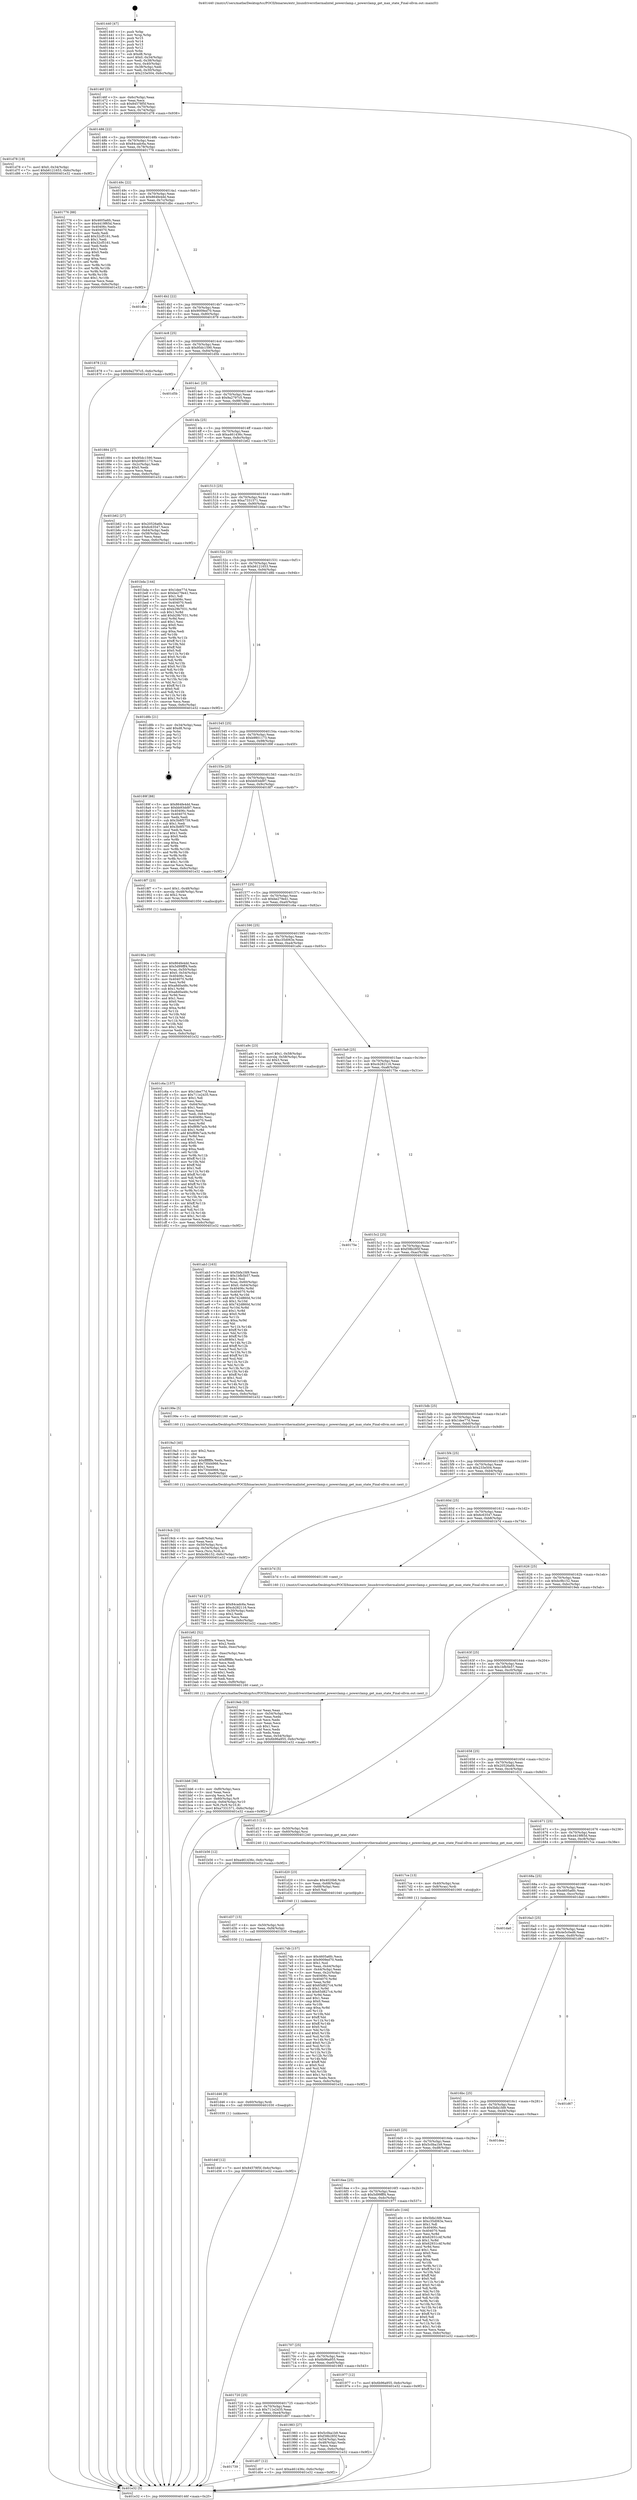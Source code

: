 digraph "0x401440" {
  label = "0x401440 (/mnt/c/Users/mathe/Desktop/tcc/POCII/binaries/extr_linuxdriversthermalintel_powerclamp.c_powerclamp_get_max_state_Final-ollvm.out::main(0))"
  labelloc = "t"
  node[shape=record]

  Entry [label="",width=0.3,height=0.3,shape=circle,fillcolor=black,style=filled]
  "0x40146f" [label="{
     0x40146f [23]\l
     | [instrs]\l
     &nbsp;&nbsp;0x40146f \<+3\>: mov -0x6c(%rbp),%eax\l
     &nbsp;&nbsp;0x401472 \<+2\>: mov %eax,%ecx\l
     &nbsp;&nbsp;0x401474 \<+6\>: sub $0x84578f5f,%ecx\l
     &nbsp;&nbsp;0x40147a \<+3\>: mov %eax,-0x70(%rbp)\l
     &nbsp;&nbsp;0x40147d \<+3\>: mov %ecx,-0x74(%rbp)\l
     &nbsp;&nbsp;0x401480 \<+6\>: je 0000000000401d78 \<main+0x938\>\l
  }"]
  "0x401d78" [label="{
     0x401d78 [19]\l
     | [instrs]\l
     &nbsp;&nbsp;0x401d78 \<+7\>: movl $0x0,-0x34(%rbp)\l
     &nbsp;&nbsp;0x401d7f \<+7\>: movl $0xb6121653,-0x6c(%rbp)\l
     &nbsp;&nbsp;0x401d86 \<+5\>: jmp 0000000000401e32 \<main+0x9f2\>\l
  }"]
  "0x401486" [label="{
     0x401486 [22]\l
     | [instrs]\l
     &nbsp;&nbsp;0x401486 \<+5\>: jmp 000000000040148b \<main+0x4b\>\l
     &nbsp;&nbsp;0x40148b \<+3\>: mov -0x70(%rbp),%eax\l
     &nbsp;&nbsp;0x40148e \<+5\>: sub $0x84cadc6a,%eax\l
     &nbsp;&nbsp;0x401493 \<+3\>: mov %eax,-0x78(%rbp)\l
     &nbsp;&nbsp;0x401496 \<+6\>: je 0000000000401776 \<main+0x336\>\l
  }"]
  Exit [label="",width=0.3,height=0.3,shape=circle,fillcolor=black,style=filled,peripheries=2]
  "0x401776" [label="{
     0x401776 [88]\l
     | [instrs]\l
     &nbsp;&nbsp;0x401776 \<+5\>: mov $0x4605a6fc,%eax\l
     &nbsp;&nbsp;0x40177b \<+5\>: mov $0x4419f65d,%ecx\l
     &nbsp;&nbsp;0x401780 \<+7\>: mov 0x40406c,%edx\l
     &nbsp;&nbsp;0x401787 \<+7\>: mov 0x404070,%esi\l
     &nbsp;&nbsp;0x40178e \<+2\>: mov %edx,%edi\l
     &nbsp;&nbsp;0x401790 \<+6\>: add $0x32cf5161,%edi\l
     &nbsp;&nbsp;0x401796 \<+3\>: sub $0x1,%edi\l
     &nbsp;&nbsp;0x401799 \<+6\>: sub $0x32cf5161,%edi\l
     &nbsp;&nbsp;0x40179f \<+3\>: imul %edi,%edx\l
     &nbsp;&nbsp;0x4017a2 \<+3\>: and $0x1,%edx\l
     &nbsp;&nbsp;0x4017a5 \<+3\>: cmp $0x0,%edx\l
     &nbsp;&nbsp;0x4017a8 \<+4\>: sete %r8b\l
     &nbsp;&nbsp;0x4017ac \<+3\>: cmp $0xa,%esi\l
     &nbsp;&nbsp;0x4017af \<+4\>: setl %r9b\l
     &nbsp;&nbsp;0x4017b3 \<+3\>: mov %r8b,%r10b\l
     &nbsp;&nbsp;0x4017b6 \<+3\>: and %r9b,%r10b\l
     &nbsp;&nbsp;0x4017b9 \<+3\>: xor %r9b,%r8b\l
     &nbsp;&nbsp;0x4017bc \<+3\>: or %r8b,%r10b\l
     &nbsp;&nbsp;0x4017bf \<+4\>: test $0x1,%r10b\l
     &nbsp;&nbsp;0x4017c3 \<+3\>: cmovne %ecx,%eax\l
     &nbsp;&nbsp;0x4017c6 \<+3\>: mov %eax,-0x6c(%rbp)\l
     &nbsp;&nbsp;0x4017c9 \<+5\>: jmp 0000000000401e32 \<main+0x9f2\>\l
  }"]
  "0x40149c" [label="{
     0x40149c [22]\l
     | [instrs]\l
     &nbsp;&nbsp;0x40149c \<+5\>: jmp 00000000004014a1 \<main+0x61\>\l
     &nbsp;&nbsp;0x4014a1 \<+3\>: mov -0x70(%rbp),%eax\l
     &nbsp;&nbsp;0x4014a4 \<+5\>: sub $0x864fe4dd,%eax\l
     &nbsp;&nbsp;0x4014a9 \<+3\>: mov %eax,-0x7c(%rbp)\l
     &nbsp;&nbsp;0x4014ac \<+6\>: je 0000000000401dbc \<main+0x97c\>\l
  }"]
  "0x401d4f" [label="{
     0x401d4f [12]\l
     | [instrs]\l
     &nbsp;&nbsp;0x401d4f \<+7\>: movl $0x84578f5f,-0x6c(%rbp)\l
     &nbsp;&nbsp;0x401d56 \<+5\>: jmp 0000000000401e32 \<main+0x9f2\>\l
  }"]
  "0x401dbc" [label="{
     0x401dbc\l
  }", style=dashed]
  "0x4014b2" [label="{
     0x4014b2 [22]\l
     | [instrs]\l
     &nbsp;&nbsp;0x4014b2 \<+5\>: jmp 00000000004014b7 \<main+0x77\>\l
     &nbsp;&nbsp;0x4014b7 \<+3\>: mov -0x70(%rbp),%eax\l
     &nbsp;&nbsp;0x4014ba \<+5\>: sub $0x9009ed70,%eax\l
     &nbsp;&nbsp;0x4014bf \<+3\>: mov %eax,-0x80(%rbp)\l
     &nbsp;&nbsp;0x4014c2 \<+6\>: je 0000000000401878 \<main+0x438\>\l
  }"]
  "0x401d46" [label="{
     0x401d46 [9]\l
     | [instrs]\l
     &nbsp;&nbsp;0x401d46 \<+4\>: mov -0x60(%rbp),%rdi\l
     &nbsp;&nbsp;0x401d4a \<+5\>: call 0000000000401030 \<free@plt\>\l
     | [calls]\l
     &nbsp;&nbsp;0x401030 \{1\} (unknown)\l
  }"]
  "0x401878" [label="{
     0x401878 [12]\l
     | [instrs]\l
     &nbsp;&nbsp;0x401878 \<+7\>: movl $0x9a2797c5,-0x6c(%rbp)\l
     &nbsp;&nbsp;0x40187f \<+5\>: jmp 0000000000401e32 \<main+0x9f2\>\l
  }"]
  "0x4014c8" [label="{
     0x4014c8 [25]\l
     | [instrs]\l
     &nbsp;&nbsp;0x4014c8 \<+5\>: jmp 00000000004014cd \<main+0x8d\>\l
     &nbsp;&nbsp;0x4014cd \<+3\>: mov -0x70(%rbp),%eax\l
     &nbsp;&nbsp;0x4014d0 \<+5\>: sub $0x95dc1590,%eax\l
     &nbsp;&nbsp;0x4014d5 \<+6\>: mov %eax,-0x84(%rbp)\l
     &nbsp;&nbsp;0x4014db \<+6\>: je 0000000000401d5b \<main+0x91b\>\l
  }"]
  "0x401d37" [label="{
     0x401d37 [15]\l
     | [instrs]\l
     &nbsp;&nbsp;0x401d37 \<+4\>: mov -0x50(%rbp),%rdi\l
     &nbsp;&nbsp;0x401d3b \<+6\>: mov %eax,-0xf4(%rbp)\l
     &nbsp;&nbsp;0x401d41 \<+5\>: call 0000000000401030 \<free@plt\>\l
     | [calls]\l
     &nbsp;&nbsp;0x401030 \{1\} (unknown)\l
  }"]
  "0x401d5b" [label="{
     0x401d5b\l
  }", style=dashed]
  "0x4014e1" [label="{
     0x4014e1 [25]\l
     | [instrs]\l
     &nbsp;&nbsp;0x4014e1 \<+5\>: jmp 00000000004014e6 \<main+0xa6\>\l
     &nbsp;&nbsp;0x4014e6 \<+3\>: mov -0x70(%rbp),%eax\l
     &nbsp;&nbsp;0x4014e9 \<+5\>: sub $0x9a2797c5,%eax\l
     &nbsp;&nbsp;0x4014ee \<+6\>: mov %eax,-0x88(%rbp)\l
     &nbsp;&nbsp;0x4014f4 \<+6\>: je 0000000000401884 \<main+0x444\>\l
  }"]
  "0x401d20" [label="{
     0x401d20 [23]\l
     | [instrs]\l
     &nbsp;&nbsp;0x401d20 \<+10\>: movabs $0x4020b6,%rdi\l
     &nbsp;&nbsp;0x401d2a \<+3\>: mov %eax,-0x68(%rbp)\l
     &nbsp;&nbsp;0x401d2d \<+3\>: mov -0x68(%rbp),%esi\l
     &nbsp;&nbsp;0x401d30 \<+2\>: mov $0x0,%al\l
     &nbsp;&nbsp;0x401d32 \<+5\>: call 0000000000401040 \<printf@plt\>\l
     | [calls]\l
     &nbsp;&nbsp;0x401040 \{1\} (unknown)\l
  }"]
  "0x401884" [label="{
     0x401884 [27]\l
     | [instrs]\l
     &nbsp;&nbsp;0x401884 \<+5\>: mov $0x95dc1590,%eax\l
     &nbsp;&nbsp;0x401889 \<+5\>: mov $0xb9801173,%ecx\l
     &nbsp;&nbsp;0x40188e \<+3\>: mov -0x2c(%rbp),%edx\l
     &nbsp;&nbsp;0x401891 \<+3\>: cmp $0x0,%edx\l
     &nbsp;&nbsp;0x401894 \<+3\>: cmove %ecx,%eax\l
     &nbsp;&nbsp;0x401897 \<+3\>: mov %eax,-0x6c(%rbp)\l
     &nbsp;&nbsp;0x40189a \<+5\>: jmp 0000000000401e32 \<main+0x9f2\>\l
  }"]
  "0x4014fa" [label="{
     0x4014fa [25]\l
     | [instrs]\l
     &nbsp;&nbsp;0x4014fa \<+5\>: jmp 00000000004014ff \<main+0xbf\>\l
     &nbsp;&nbsp;0x4014ff \<+3\>: mov -0x70(%rbp),%eax\l
     &nbsp;&nbsp;0x401502 \<+5\>: sub $0xa461436c,%eax\l
     &nbsp;&nbsp;0x401507 \<+6\>: mov %eax,-0x8c(%rbp)\l
     &nbsp;&nbsp;0x40150d \<+6\>: je 0000000000401b62 \<main+0x722\>\l
  }"]
  "0x401739" [label="{
     0x401739\l
  }", style=dashed]
  "0x401b62" [label="{
     0x401b62 [27]\l
     | [instrs]\l
     &nbsp;&nbsp;0x401b62 \<+5\>: mov $0x20526a6b,%eax\l
     &nbsp;&nbsp;0x401b67 \<+5\>: mov $0x6c63547,%ecx\l
     &nbsp;&nbsp;0x401b6c \<+3\>: mov -0x64(%rbp),%edx\l
     &nbsp;&nbsp;0x401b6f \<+3\>: cmp -0x58(%rbp),%edx\l
     &nbsp;&nbsp;0x401b72 \<+3\>: cmovl %ecx,%eax\l
     &nbsp;&nbsp;0x401b75 \<+3\>: mov %eax,-0x6c(%rbp)\l
     &nbsp;&nbsp;0x401b78 \<+5\>: jmp 0000000000401e32 \<main+0x9f2\>\l
  }"]
  "0x401513" [label="{
     0x401513 [25]\l
     | [instrs]\l
     &nbsp;&nbsp;0x401513 \<+5\>: jmp 0000000000401518 \<main+0xd8\>\l
     &nbsp;&nbsp;0x401518 \<+3\>: mov -0x70(%rbp),%eax\l
     &nbsp;&nbsp;0x40151b \<+5\>: sub $0xa7331571,%eax\l
     &nbsp;&nbsp;0x401520 \<+6\>: mov %eax,-0x90(%rbp)\l
     &nbsp;&nbsp;0x401526 \<+6\>: je 0000000000401bda \<main+0x79a\>\l
  }"]
  "0x401d07" [label="{
     0x401d07 [12]\l
     | [instrs]\l
     &nbsp;&nbsp;0x401d07 \<+7\>: movl $0xa461436c,-0x6c(%rbp)\l
     &nbsp;&nbsp;0x401d0e \<+5\>: jmp 0000000000401e32 \<main+0x9f2\>\l
  }"]
  "0x401bda" [label="{
     0x401bda [144]\l
     | [instrs]\l
     &nbsp;&nbsp;0x401bda \<+5\>: mov $0x1dee77d,%eax\l
     &nbsp;&nbsp;0x401bdf \<+5\>: mov $0xbe279e41,%ecx\l
     &nbsp;&nbsp;0x401be4 \<+2\>: mov $0x1,%dl\l
     &nbsp;&nbsp;0x401be6 \<+7\>: mov 0x40406c,%esi\l
     &nbsp;&nbsp;0x401bed \<+7\>: mov 0x404070,%edi\l
     &nbsp;&nbsp;0x401bf4 \<+3\>: mov %esi,%r8d\l
     &nbsp;&nbsp;0x401bf7 \<+7\>: sub $0xb29b7031,%r8d\l
     &nbsp;&nbsp;0x401bfe \<+4\>: sub $0x1,%r8d\l
     &nbsp;&nbsp;0x401c02 \<+7\>: add $0xb29b7031,%r8d\l
     &nbsp;&nbsp;0x401c09 \<+4\>: imul %r8d,%esi\l
     &nbsp;&nbsp;0x401c0d \<+3\>: and $0x1,%esi\l
     &nbsp;&nbsp;0x401c10 \<+3\>: cmp $0x0,%esi\l
     &nbsp;&nbsp;0x401c13 \<+4\>: sete %r9b\l
     &nbsp;&nbsp;0x401c17 \<+3\>: cmp $0xa,%edi\l
     &nbsp;&nbsp;0x401c1a \<+4\>: setl %r10b\l
     &nbsp;&nbsp;0x401c1e \<+3\>: mov %r9b,%r11b\l
     &nbsp;&nbsp;0x401c21 \<+4\>: xor $0xff,%r11b\l
     &nbsp;&nbsp;0x401c25 \<+3\>: mov %r10b,%bl\l
     &nbsp;&nbsp;0x401c28 \<+3\>: xor $0xff,%bl\l
     &nbsp;&nbsp;0x401c2b \<+3\>: xor $0x0,%dl\l
     &nbsp;&nbsp;0x401c2e \<+3\>: mov %r11b,%r14b\l
     &nbsp;&nbsp;0x401c31 \<+4\>: and $0x0,%r14b\l
     &nbsp;&nbsp;0x401c35 \<+3\>: and %dl,%r9b\l
     &nbsp;&nbsp;0x401c38 \<+3\>: mov %bl,%r15b\l
     &nbsp;&nbsp;0x401c3b \<+4\>: and $0x0,%r15b\l
     &nbsp;&nbsp;0x401c3f \<+3\>: and %dl,%r10b\l
     &nbsp;&nbsp;0x401c42 \<+3\>: or %r9b,%r14b\l
     &nbsp;&nbsp;0x401c45 \<+3\>: or %r10b,%r15b\l
     &nbsp;&nbsp;0x401c48 \<+3\>: xor %r15b,%r14b\l
     &nbsp;&nbsp;0x401c4b \<+3\>: or %bl,%r11b\l
     &nbsp;&nbsp;0x401c4e \<+4\>: xor $0xff,%r11b\l
     &nbsp;&nbsp;0x401c52 \<+3\>: or $0x0,%dl\l
     &nbsp;&nbsp;0x401c55 \<+3\>: and %dl,%r11b\l
     &nbsp;&nbsp;0x401c58 \<+3\>: or %r11b,%r14b\l
     &nbsp;&nbsp;0x401c5b \<+4\>: test $0x1,%r14b\l
     &nbsp;&nbsp;0x401c5f \<+3\>: cmovne %ecx,%eax\l
     &nbsp;&nbsp;0x401c62 \<+3\>: mov %eax,-0x6c(%rbp)\l
     &nbsp;&nbsp;0x401c65 \<+5\>: jmp 0000000000401e32 \<main+0x9f2\>\l
  }"]
  "0x40152c" [label="{
     0x40152c [25]\l
     | [instrs]\l
     &nbsp;&nbsp;0x40152c \<+5\>: jmp 0000000000401531 \<main+0xf1\>\l
     &nbsp;&nbsp;0x401531 \<+3\>: mov -0x70(%rbp),%eax\l
     &nbsp;&nbsp;0x401534 \<+5\>: sub $0xb6121653,%eax\l
     &nbsp;&nbsp;0x401539 \<+6\>: mov %eax,-0x94(%rbp)\l
     &nbsp;&nbsp;0x40153f \<+6\>: je 0000000000401d8b \<main+0x94b\>\l
  }"]
  "0x401bb6" [label="{
     0x401bb6 [36]\l
     | [instrs]\l
     &nbsp;&nbsp;0x401bb6 \<+6\>: mov -0xf0(%rbp),%ecx\l
     &nbsp;&nbsp;0x401bbc \<+3\>: imul %eax,%ecx\l
     &nbsp;&nbsp;0x401bbf \<+3\>: movslq %ecx,%r8\l
     &nbsp;&nbsp;0x401bc2 \<+4\>: mov -0x60(%rbp),%r9\l
     &nbsp;&nbsp;0x401bc6 \<+4\>: movslq -0x64(%rbp),%r10\l
     &nbsp;&nbsp;0x401bca \<+4\>: mov %r8,(%r9,%r10,8)\l
     &nbsp;&nbsp;0x401bce \<+7\>: movl $0xa7331571,-0x6c(%rbp)\l
     &nbsp;&nbsp;0x401bd5 \<+5\>: jmp 0000000000401e32 \<main+0x9f2\>\l
  }"]
  "0x401d8b" [label="{
     0x401d8b [21]\l
     | [instrs]\l
     &nbsp;&nbsp;0x401d8b \<+3\>: mov -0x34(%rbp),%eax\l
     &nbsp;&nbsp;0x401d8e \<+7\>: add $0xd8,%rsp\l
     &nbsp;&nbsp;0x401d95 \<+1\>: pop %rbx\l
     &nbsp;&nbsp;0x401d96 \<+2\>: pop %r12\l
     &nbsp;&nbsp;0x401d98 \<+2\>: pop %r13\l
     &nbsp;&nbsp;0x401d9a \<+2\>: pop %r14\l
     &nbsp;&nbsp;0x401d9c \<+2\>: pop %r15\l
     &nbsp;&nbsp;0x401d9e \<+1\>: pop %rbp\l
     &nbsp;&nbsp;0x401d9f \<+1\>: ret\l
  }"]
  "0x401545" [label="{
     0x401545 [25]\l
     | [instrs]\l
     &nbsp;&nbsp;0x401545 \<+5\>: jmp 000000000040154a \<main+0x10a\>\l
     &nbsp;&nbsp;0x40154a \<+3\>: mov -0x70(%rbp),%eax\l
     &nbsp;&nbsp;0x40154d \<+5\>: sub $0xb9801173,%eax\l
     &nbsp;&nbsp;0x401552 \<+6\>: mov %eax,-0x98(%rbp)\l
     &nbsp;&nbsp;0x401558 \<+6\>: je 000000000040189f \<main+0x45f\>\l
  }"]
  "0x401b82" [label="{
     0x401b82 [52]\l
     | [instrs]\l
     &nbsp;&nbsp;0x401b82 \<+2\>: xor %ecx,%ecx\l
     &nbsp;&nbsp;0x401b84 \<+5\>: mov $0x2,%edx\l
     &nbsp;&nbsp;0x401b89 \<+6\>: mov %edx,-0xec(%rbp)\l
     &nbsp;&nbsp;0x401b8f \<+1\>: cltd\l
     &nbsp;&nbsp;0x401b90 \<+6\>: mov -0xec(%rbp),%esi\l
     &nbsp;&nbsp;0x401b96 \<+2\>: idiv %esi\l
     &nbsp;&nbsp;0x401b98 \<+6\>: imul $0xfffffffe,%edx,%edx\l
     &nbsp;&nbsp;0x401b9e \<+2\>: mov %ecx,%edi\l
     &nbsp;&nbsp;0x401ba0 \<+2\>: sub %edx,%edi\l
     &nbsp;&nbsp;0x401ba2 \<+2\>: mov %ecx,%edx\l
     &nbsp;&nbsp;0x401ba4 \<+3\>: sub $0x1,%edx\l
     &nbsp;&nbsp;0x401ba7 \<+2\>: add %edx,%edi\l
     &nbsp;&nbsp;0x401ba9 \<+2\>: sub %edi,%ecx\l
     &nbsp;&nbsp;0x401bab \<+6\>: mov %ecx,-0xf0(%rbp)\l
     &nbsp;&nbsp;0x401bb1 \<+5\>: call 0000000000401160 \<next_i\>\l
     | [calls]\l
     &nbsp;&nbsp;0x401160 \{1\} (/mnt/c/Users/mathe/Desktop/tcc/POCII/binaries/extr_linuxdriversthermalintel_powerclamp.c_powerclamp_get_max_state_Final-ollvm.out::next_i)\l
  }"]
  "0x40189f" [label="{
     0x40189f [88]\l
     | [instrs]\l
     &nbsp;&nbsp;0x40189f \<+5\>: mov $0x864fe4dd,%eax\l
     &nbsp;&nbsp;0x4018a4 \<+5\>: mov $0xbb93dd97,%ecx\l
     &nbsp;&nbsp;0x4018a9 \<+7\>: mov 0x40406c,%edx\l
     &nbsp;&nbsp;0x4018b0 \<+7\>: mov 0x404070,%esi\l
     &nbsp;&nbsp;0x4018b7 \<+2\>: mov %edx,%edi\l
     &nbsp;&nbsp;0x4018b9 \<+6\>: sub $0x3b8f5759,%edi\l
     &nbsp;&nbsp;0x4018bf \<+3\>: sub $0x1,%edi\l
     &nbsp;&nbsp;0x4018c2 \<+6\>: add $0x3b8f5759,%edi\l
     &nbsp;&nbsp;0x4018c8 \<+3\>: imul %edi,%edx\l
     &nbsp;&nbsp;0x4018cb \<+3\>: and $0x1,%edx\l
     &nbsp;&nbsp;0x4018ce \<+3\>: cmp $0x0,%edx\l
     &nbsp;&nbsp;0x4018d1 \<+4\>: sete %r8b\l
     &nbsp;&nbsp;0x4018d5 \<+3\>: cmp $0xa,%esi\l
     &nbsp;&nbsp;0x4018d8 \<+4\>: setl %r9b\l
     &nbsp;&nbsp;0x4018dc \<+3\>: mov %r8b,%r10b\l
     &nbsp;&nbsp;0x4018df \<+3\>: and %r9b,%r10b\l
     &nbsp;&nbsp;0x4018e2 \<+3\>: xor %r9b,%r8b\l
     &nbsp;&nbsp;0x4018e5 \<+3\>: or %r8b,%r10b\l
     &nbsp;&nbsp;0x4018e8 \<+4\>: test $0x1,%r10b\l
     &nbsp;&nbsp;0x4018ec \<+3\>: cmovne %ecx,%eax\l
     &nbsp;&nbsp;0x4018ef \<+3\>: mov %eax,-0x6c(%rbp)\l
     &nbsp;&nbsp;0x4018f2 \<+5\>: jmp 0000000000401e32 \<main+0x9f2\>\l
  }"]
  "0x40155e" [label="{
     0x40155e [25]\l
     | [instrs]\l
     &nbsp;&nbsp;0x40155e \<+5\>: jmp 0000000000401563 \<main+0x123\>\l
     &nbsp;&nbsp;0x401563 \<+3\>: mov -0x70(%rbp),%eax\l
     &nbsp;&nbsp;0x401566 \<+5\>: sub $0xbb93dd97,%eax\l
     &nbsp;&nbsp;0x40156b \<+6\>: mov %eax,-0x9c(%rbp)\l
     &nbsp;&nbsp;0x401571 \<+6\>: je 00000000004018f7 \<main+0x4b7\>\l
  }"]
  "0x401ab3" [label="{
     0x401ab3 [163]\l
     | [instrs]\l
     &nbsp;&nbsp;0x401ab3 \<+5\>: mov $0x5bfa1fd9,%ecx\l
     &nbsp;&nbsp;0x401ab8 \<+5\>: mov $0x1bfb5b57,%edx\l
     &nbsp;&nbsp;0x401abd \<+3\>: mov $0x1,%sil\l
     &nbsp;&nbsp;0x401ac0 \<+4\>: mov %rax,-0x60(%rbp)\l
     &nbsp;&nbsp;0x401ac4 \<+7\>: movl $0x0,-0x64(%rbp)\l
     &nbsp;&nbsp;0x401acb \<+8\>: mov 0x40406c,%r8d\l
     &nbsp;&nbsp;0x401ad3 \<+8\>: mov 0x404070,%r9d\l
     &nbsp;&nbsp;0x401adb \<+3\>: mov %r8d,%r10d\l
     &nbsp;&nbsp;0x401ade \<+7\>: add $0x742d860d,%r10d\l
     &nbsp;&nbsp;0x401ae5 \<+4\>: sub $0x1,%r10d\l
     &nbsp;&nbsp;0x401ae9 \<+7\>: sub $0x742d860d,%r10d\l
     &nbsp;&nbsp;0x401af0 \<+4\>: imul %r10d,%r8d\l
     &nbsp;&nbsp;0x401af4 \<+4\>: and $0x1,%r8d\l
     &nbsp;&nbsp;0x401af8 \<+4\>: cmp $0x0,%r8d\l
     &nbsp;&nbsp;0x401afc \<+4\>: sete %r11b\l
     &nbsp;&nbsp;0x401b00 \<+4\>: cmp $0xa,%r9d\l
     &nbsp;&nbsp;0x401b04 \<+3\>: setl %bl\l
     &nbsp;&nbsp;0x401b07 \<+3\>: mov %r11b,%r14b\l
     &nbsp;&nbsp;0x401b0a \<+4\>: xor $0xff,%r14b\l
     &nbsp;&nbsp;0x401b0e \<+3\>: mov %bl,%r15b\l
     &nbsp;&nbsp;0x401b11 \<+4\>: xor $0xff,%r15b\l
     &nbsp;&nbsp;0x401b15 \<+4\>: xor $0x1,%sil\l
     &nbsp;&nbsp;0x401b19 \<+3\>: mov %r14b,%r12b\l
     &nbsp;&nbsp;0x401b1c \<+4\>: and $0xff,%r12b\l
     &nbsp;&nbsp;0x401b20 \<+3\>: and %sil,%r11b\l
     &nbsp;&nbsp;0x401b23 \<+3\>: mov %r15b,%r13b\l
     &nbsp;&nbsp;0x401b26 \<+4\>: and $0xff,%r13b\l
     &nbsp;&nbsp;0x401b2a \<+3\>: and %sil,%bl\l
     &nbsp;&nbsp;0x401b2d \<+3\>: or %r11b,%r12b\l
     &nbsp;&nbsp;0x401b30 \<+3\>: or %bl,%r13b\l
     &nbsp;&nbsp;0x401b33 \<+3\>: xor %r13b,%r12b\l
     &nbsp;&nbsp;0x401b36 \<+3\>: or %r15b,%r14b\l
     &nbsp;&nbsp;0x401b39 \<+4\>: xor $0xff,%r14b\l
     &nbsp;&nbsp;0x401b3d \<+4\>: or $0x1,%sil\l
     &nbsp;&nbsp;0x401b41 \<+3\>: and %sil,%r14b\l
     &nbsp;&nbsp;0x401b44 \<+3\>: or %r14b,%r12b\l
     &nbsp;&nbsp;0x401b47 \<+4\>: test $0x1,%r12b\l
     &nbsp;&nbsp;0x401b4b \<+3\>: cmovne %edx,%ecx\l
     &nbsp;&nbsp;0x401b4e \<+3\>: mov %ecx,-0x6c(%rbp)\l
     &nbsp;&nbsp;0x401b51 \<+5\>: jmp 0000000000401e32 \<main+0x9f2\>\l
  }"]
  "0x4018f7" [label="{
     0x4018f7 [23]\l
     | [instrs]\l
     &nbsp;&nbsp;0x4018f7 \<+7\>: movl $0x1,-0x48(%rbp)\l
     &nbsp;&nbsp;0x4018fe \<+4\>: movslq -0x48(%rbp),%rax\l
     &nbsp;&nbsp;0x401902 \<+4\>: shl $0x2,%rax\l
     &nbsp;&nbsp;0x401906 \<+3\>: mov %rax,%rdi\l
     &nbsp;&nbsp;0x401909 \<+5\>: call 0000000000401050 \<malloc@plt\>\l
     | [calls]\l
     &nbsp;&nbsp;0x401050 \{1\} (unknown)\l
  }"]
  "0x401577" [label="{
     0x401577 [25]\l
     | [instrs]\l
     &nbsp;&nbsp;0x401577 \<+5\>: jmp 000000000040157c \<main+0x13c\>\l
     &nbsp;&nbsp;0x40157c \<+3\>: mov -0x70(%rbp),%eax\l
     &nbsp;&nbsp;0x40157f \<+5\>: sub $0xbe279e41,%eax\l
     &nbsp;&nbsp;0x401584 \<+6\>: mov %eax,-0xa0(%rbp)\l
     &nbsp;&nbsp;0x40158a \<+6\>: je 0000000000401c6a \<main+0x82a\>\l
  }"]
  "0x4019cb" [label="{
     0x4019cb [32]\l
     | [instrs]\l
     &nbsp;&nbsp;0x4019cb \<+6\>: mov -0xe8(%rbp),%ecx\l
     &nbsp;&nbsp;0x4019d1 \<+3\>: imul %eax,%ecx\l
     &nbsp;&nbsp;0x4019d4 \<+4\>: mov -0x50(%rbp),%rsi\l
     &nbsp;&nbsp;0x4019d8 \<+4\>: movslq -0x54(%rbp),%rdi\l
     &nbsp;&nbsp;0x4019dc \<+3\>: mov %ecx,(%rsi,%rdi,4)\l
     &nbsp;&nbsp;0x4019df \<+7\>: movl $0xbc9b152,-0x6c(%rbp)\l
     &nbsp;&nbsp;0x4019e6 \<+5\>: jmp 0000000000401e32 \<main+0x9f2\>\l
  }"]
  "0x401c6a" [label="{
     0x401c6a [157]\l
     | [instrs]\l
     &nbsp;&nbsp;0x401c6a \<+5\>: mov $0x1dee77d,%eax\l
     &nbsp;&nbsp;0x401c6f \<+5\>: mov $0x711e2435,%ecx\l
     &nbsp;&nbsp;0x401c74 \<+2\>: mov $0x1,%dl\l
     &nbsp;&nbsp;0x401c76 \<+2\>: xor %esi,%esi\l
     &nbsp;&nbsp;0x401c78 \<+3\>: mov -0x64(%rbp),%edi\l
     &nbsp;&nbsp;0x401c7b \<+3\>: sub $0x1,%esi\l
     &nbsp;&nbsp;0x401c7e \<+2\>: sub %esi,%edi\l
     &nbsp;&nbsp;0x401c80 \<+3\>: mov %edi,-0x64(%rbp)\l
     &nbsp;&nbsp;0x401c83 \<+7\>: mov 0x40406c,%esi\l
     &nbsp;&nbsp;0x401c8a \<+7\>: mov 0x404070,%edi\l
     &nbsp;&nbsp;0x401c91 \<+3\>: mov %esi,%r8d\l
     &nbsp;&nbsp;0x401c94 \<+7\>: sub $0xf89b7acb,%r8d\l
     &nbsp;&nbsp;0x401c9b \<+4\>: sub $0x1,%r8d\l
     &nbsp;&nbsp;0x401c9f \<+7\>: add $0xf89b7acb,%r8d\l
     &nbsp;&nbsp;0x401ca6 \<+4\>: imul %r8d,%esi\l
     &nbsp;&nbsp;0x401caa \<+3\>: and $0x1,%esi\l
     &nbsp;&nbsp;0x401cad \<+3\>: cmp $0x0,%esi\l
     &nbsp;&nbsp;0x401cb0 \<+4\>: sete %r9b\l
     &nbsp;&nbsp;0x401cb4 \<+3\>: cmp $0xa,%edi\l
     &nbsp;&nbsp;0x401cb7 \<+4\>: setl %r10b\l
     &nbsp;&nbsp;0x401cbb \<+3\>: mov %r9b,%r11b\l
     &nbsp;&nbsp;0x401cbe \<+4\>: xor $0xff,%r11b\l
     &nbsp;&nbsp;0x401cc2 \<+3\>: mov %r10b,%bl\l
     &nbsp;&nbsp;0x401cc5 \<+3\>: xor $0xff,%bl\l
     &nbsp;&nbsp;0x401cc8 \<+3\>: xor $0x1,%dl\l
     &nbsp;&nbsp;0x401ccb \<+3\>: mov %r11b,%r14b\l
     &nbsp;&nbsp;0x401cce \<+4\>: and $0xff,%r14b\l
     &nbsp;&nbsp;0x401cd2 \<+3\>: and %dl,%r9b\l
     &nbsp;&nbsp;0x401cd5 \<+3\>: mov %bl,%r15b\l
     &nbsp;&nbsp;0x401cd8 \<+4\>: and $0xff,%r15b\l
     &nbsp;&nbsp;0x401cdc \<+3\>: and %dl,%r10b\l
     &nbsp;&nbsp;0x401cdf \<+3\>: or %r9b,%r14b\l
     &nbsp;&nbsp;0x401ce2 \<+3\>: or %r10b,%r15b\l
     &nbsp;&nbsp;0x401ce5 \<+3\>: xor %r15b,%r14b\l
     &nbsp;&nbsp;0x401ce8 \<+3\>: or %bl,%r11b\l
     &nbsp;&nbsp;0x401ceb \<+4\>: xor $0xff,%r11b\l
     &nbsp;&nbsp;0x401cef \<+3\>: or $0x1,%dl\l
     &nbsp;&nbsp;0x401cf2 \<+3\>: and %dl,%r11b\l
     &nbsp;&nbsp;0x401cf5 \<+3\>: or %r11b,%r14b\l
     &nbsp;&nbsp;0x401cf8 \<+4\>: test $0x1,%r14b\l
     &nbsp;&nbsp;0x401cfc \<+3\>: cmovne %ecx,%eax\l
     &nbsp;&nbsp;0x401cff \<+3\>: mov %eax,-0x6c(%rbp)\l
     &nbsp;&nbsp;0x401d02 \<+5\>: jmp 0000000000401e32 \<main+0x9f2\>\l
  }"]
  "0x401590" [label="{
     0x401590 [25]\l
     | [instrs]\l
     &nbsp;&nbsp;0x401590 \<+5\>: jmp 0000000000401595 \<main+0x155\>\l
     &nbsp;&nbsp;0x401595 \<+3\>: mov -0x70(%rbp),%eax\l
     &nbsp;&nbsp;0x401598 \<+5\>: sub $0xc35d063e,%eax\l
     &nbsp;&nbsp;0x40159d \<+6\>: mov %eax,-0xa4(%rbp)\l
     &nbsp;&nbsp;0x4015a3 \<+6\>: je 0000000000401a9c \<main+0x65c\>\l
  }"]
  "0x4019a3" [label="{
     0x4019a3 [40]\l
     | [instrs]\l
     &nbsp;&nbsp;0x4019a3 \<+5\>: mov $0x2,%ecx\l
     &nbsp;&nbsp;0x4019a8 \<+1\>: cltd\l
     &nbsp;&nbsp;0x4019a9 \<+2\>: idiv %ecx\l
     &nbsp;&nbsp;0x4019ab \<+6\>: imul $0xfffffffe,%edx,%ecx\l
     &nbsp;&nbsp;0x4019b1 \<+6\>: sub $0x730d4966,%ecx\l
     &nbsp;&nbsp;0x4019b7 \<+3\>: add $0x1,%ecx\l
     &nbsp;&nbsp;0x4019ba \<+6\>: add $0x730d4966,%ecx\l
     &nbsp;&nbsp;0x4019c0 \<+6\>: mov %ecx,-0xe8(%rbp)\l
     &nbsp;&nbsp;0x4019c6 \<+5\>: call 0000000000401160 \<next_i\>\l
     | [calls]\l
     &nbsp;&nbsp;0x401160 \{1\} (/mnt/c/Users/mathe/Desktop/tcc/POCII/binaries/extr_linuxdriversthermalintel_powerclamp.c_powerclamp_get_max_state_Final-ollvm.out::next_i)\l
  }"]
  "0x401a9c" [label="{
     0x401a9c [23]\l
     | [instrs]\l
     &nbsp;&nbsp;0x401a9c \<+7\>: movl $0x1,-0x58(%rbp)\l
     &nbsp;&nbsp;0x401aa3 \<+4\>: movslq -0x58(%rbp),%rax\l
     &nbsp;&nbsp;0x401aa7 \<+4\>: shl $0x3,%rax\l
     &nbsp;&nbsp;0x401aab \<+3\>: mov %rax,%rdi\l
     &nbsp;&nbsp;0x401aae \<+5\>: call 0000000000401050 \<malloc@plt\>\l
     | [calls]\l
     &nbsp;&nbsp;0x401050 \{1\} (unknown)\l
  }"]
  "0x4015a9" [label="{
     0x4015a9 [25]\l
     | [instrs]\l
     &nbsp;&nbsp;0x4015a9 \<+5\>: jmp 00000000004015ae \<main+0x16e\>\l
     &nbsp;&nbsp;0x4015ae \<+3\>: mov -0x70(%rbp),%eax\l
     &nbsp;&nbsp;0x4015b1 \<+5\>: sub $0xcb282116,%eax\l
     &nbsp;&nbsp;0x4015b6 \<+6\>: mov %eax,-0xa8(%rbp)\l
     &nbsp;&nbsp;0x4015bc \<+6\>: je 000000000040175e \<main+0x31e\>\l
  }"]
  "0x401720" [label="{
     0x401720 [25]\l
     | [instrs]\l
     &nbsp;&nbsp;0x401720 \<+5\>: jmp 0000000000401725 \<main+0x2e5\>\l
     &nbsp;&nbsp;0x401725 \<+3\>: mov -0x70(%rbp),%eax\l
     &nbsp;&nbsp;0x401728 \<+5\>: sub $0x711e2435,%eax\l
     &nbsp;&nbsp;0x40172d \<+6\>: mov %eax,-0xe4(%rbp)\l
     &nbsp;&nbsp;0x401733 \<+6\>: je 0000000000401d07 \<main+0x8c7\>\l
  }"]
  "0x40175e" [label="{
     0x40175e\l
  }", style=dashed]
  "0x4015c2" [label="{
     0x4015c2 [25]\l
     | [instrs]\l
     &nbsp;&nbsp;0x4015c2 \<+5\>: jmp 00000000004015c7 \<main+0x187\>\l
     &nbsp;&nbsp;0x4015c7 \<+3\>: mov -0x70(%rbp),%eax\l
     &nbsp;&nbsp;0x4015ca \<+5\>: sub $0xf38b285f,%eax\l
     &nbsp;&nbsp;0x4015cf \<+6\>: mov %eax,-0xac(%rbp)\l
     &nbsp;&nbsp;0x4015d5 \<+6\>: je 000000000040199e \<main+0x55e\>\l
  }"]
  "0x401983" [label="{
     0x401983 [27]\l
     | [instrs]\l
     &nbsp;&nbsp;0x401983 \<+5\>: mov $0x5c0ba1b9,%eax\l
     &nbsp;&nbsp;0x401988 \<+5\>: mov $0xf38b285f,%ecx\l
     &nbsp;&nbsp;0x40198d \<+3\>: mov -0x54(%rbp),%edx\l
     &nbsp;&nbsp;0x401990 \<+3\>: cmp -0x48(%rbp),%edx\l
     &nbsp;&nbsp;0x401993 \<+3\>: cmovl %ecx,%eax\l
     &nbsp;&nbsp;0x401996 \<+3\>: mov %eax,-0x6c(%rbp)\l
     &nbsp;&nbsp;0x401999 \<+5\>: jmp 0000000000401e32 \<main+0x9f2\>\l
  }"]
  "0x40199e" [label="{
     0x40199e [5]\l
     | [instrs]\l
     &nbsp;&nbsp;0x40199e \<+5\>: call 0000000000401160 \<next_i\>\l
     | [calls]\l
     &nbsp;&nbsp;0x401160 \{1\} (/mnt/c/Users/mathe/Desktop/tcc/POCII/binaries/extr_linuxdriversthermalintel_powerclamp.c_powerclamp_get_max_state_Final-ollvm.out::next_i)\l
  }"]
  "0x4015db" [label="{
     0x4015db [25]\l
     | [instrs]\l
     &nbsp;&nbsp;0x4015db \<+5\>: jmp 00000000004015e0 \<main+0x1a0\>\l
     &nbsp;&nbsp;0x4015e0 \<+3\>: mov -0x70(%rbp),%eax\l
     &nbsp;&nbsp;0x4015e3 \<+5\>: sub $0x1dee77d,%eax\l
     &nbsp;&nbsp;0x4015e8 \<+6\>: mov %eax,-0xb0(%rbp)\l
     &nbsp;&nbsp;0x4015ee \<+6\>: je 0000000000401e18 \<main+0x9d8\>\l
  }"]
  "0x401707" [label="{
     0x401707 [25]\l
     | [instrs]\l
     &nbsp;&nbsp;0x401707 \<+5\>: jmp 000000000040170c \<main+0x2cc\>\l
     &nbsp;&nbsp;0x40170c \<+3\>: mov -0x70(%rbp),%eax\l
     &nbsp;&nbsp;0x40170f \<+5\>: sub $0x6b96a955,%eax\l
     &nbsp;&nbsp;0x401714 \<+6\>: mov %eax,-0xe0(%rbp)\l
     &nbsp;&nbsp;0x40171a \<+6\>: je 0000000000401983 \<main+0x543\>\l
  }"]
  "0x401e18" [label="{
     0x401e18\l
  }", style=dashed]
  "0x4015f4" [label="{
     0x4015f4 [25]\l
     | [instrs]\l
     &nbsp;&nbsp;0x4015f4 \<+5\>: jmp 00000000004015f9 \<main+0x1b9\>\l
     &nbsp;&nbsp;0x4015f9 \<+3\>: mov -0x70(%rbp),%eax\l
     &nbsp;&nbsp;0x4015fc \<+5\>: sub $0x233e504,%eax\l
     &nbsp;&nbsp;0x401601 \<+6\>: mov %eax,-0xb4(%rbp)\l
     &nbsp;&nbsp;0x401607 \<+6\>: je 0000000000401743 \<main+0x303\>\l
  }"]
  "0x401977" [label="{
     0x401977 [12]\l
     | [instrs]\l
     &nbsp;&nbsp;0x401977 \<+7\>: movl $0x6b96a955,-0x6c(%rbp)\l
     &nbsp;&nbsp;0x40197e \<+5\>: jmp 0000000000401e32 \<main+0x9f2\>\l
  }"]
  "0x401743" [label="{
     0x401743 [27]\l
     | [instrs]\l
     &nbsp;&nbsp;0x401743 \<+5\>: mov $0x84cadc6a,%eax\l
     &nbsp;&nbsp;0x401748 \<+5\>: mov $0xcb282116,%ecx\l
     &nbsp;&nbsp;0x40174d \<+3\>: mov -0x30(%rbp),%edx\l
     &nbsp;&nbsp;0x401750 \<+3\>: cmp $0x2,%edx\l
     &nbsp;&nbsp;0x401753 \<+3\>: cmovne %ecx,%eax\l
     &nbsp;&nbsp;0x401756 \<+3\>: mov %eax,-0x6c(%rbp)\l
     &nbsp;&nbsp;0x401759 \<+5\>: jmp 0000000000401e32 \<main+0x9f2\>\l
  }"]
  "0x40160d" [label="{
     0x40160d [25]\l
     | [instrs]\l
     &nbsp;&nbsp;0x40160d \<+5\>: jmp 0000000000401612 \<main+0x1d2\>\l
     &nbsp;&nbsp;0x401612 \<+3\>: mov -0x70(%rbp),%eax\l
     &nbsp;&nbsp;0x401615 \<+5\>: sub $0x6c63547,%eax\l
     &nbsp;&nbsp;0x40161a \<+6\>: mov %eax,-0xb8(%rbp)\l
     &nbsp;&nbsp;0x401620 \<+6\>: je 0000000000401b7d \<main+0x73d\>\l
  }"]
  "0x401e32" [label="{
     0x401e32 [5]\l
     | [instrs]\l
     &nbsp;&nbsp;0x401e32 \<+5\>: jmp 000000000040146f \<main+0x2f\>\l
  }"]
  "0x401440" [label="{
     0x401440 [47]\l
     | [instrs]\l
     &nbsp;&nbsp;0x401440 \<+1\>: push %rbp\l
     &nbsp;&nbsp;0x401441 \<+3\>: mov %rsp,%rbp\l
     &nbsp;&nbsp;0x401444 \<+2\>: push %r15\l
     &nbsp;&nbsp;0x401446 \<+2\>: push %r14\l
     &nbsp;&nbsp;0x401448 \<+2\>: push %r13\l
     &nbsp;&nbsp;0x40144a \<+2\>: push %r12\l
     &nbsp;&nbsp;0x40144c \<+1\>: push %rbx\l
     &nbsp;&nbsp;0x40144d \<+7\>: sub $0xd8,%rsp\l
     &nbsp;&nbsp;0x401454 \<+7\>: movl $0x0,-0x34(%rbp)\l
     &nbsp;&nbsp;0x40145b \<+3\>: mov %edi,-0x38(%rbp)\l
     &nbsp;&nbsp;0x40145e \<+4\>: mov %rsi,-0x40(%rbp)\l
     &nbsp;&nbsp;0x401462 \<+3\>: mov -0x38(%rbp),%edi\l
     &nbsp;&nbsp;0x401465 \<+3\>: mov %edi,-0x30(%rbp)\l
     &nbsp;&nbsp;0x401468 \<+7\>: movl $0x233e504,-0x6c(%rbp)\l
  }"]
  "0x4016ee" [label="{
     0x4016ee [25]\l
     | [instrs]\l
     &nbsp;&nbsp;0x4016ee \<+5\>: jmp 00000000004016f3 \<main+0x2b3\>\l
     &nbsp;&nbsp;0x4016f3 \<+3\>: mov -0x70(%rbp),%eax\l
     &nbsp;&nbsp;0x4016f6 \<+5\>: sub $0x5d99fff4,%eax\l
     &nbsp;&nbsp;0x4016fb \<+6\>: mov %eax,-0xdc(%rbp)\l
     &nbsp;&nbsp;0x401701 \<+6\>: je 0000000000401977 \<main+0x537\>\l
  }"]
  "0x401b7d" [label="{
     0x401b7d [5]\l
     | [instrs]\l
     &nbsp;&nbsp;0x401b7d \<+5\>: call 0000000000401160 \<next_i\>\l
     | [calls]\l
     &nbsp;&nbsp;0x401160 \{1\} (/mnt/c/Users/mathe/Desktop/tcc/POCII/binaries/extr_linuxdriversthermalintel_powerclamp.c_powerclamp_get_max_state_Final-ollvm.out::next_i)\l
  }"]
  "0x401626" [label="{
     0x401626 [25]\l
     | [instrs]\l
     &nbsp;&nbsp;0x401626 \<+5\>: jmp 000000000040162b \<main+0x1eb\>\l
     &nbsp;&nbsp;0x40162b \<+3\>: mov -0x70(%rbp),%eax\l
     &nbsp;&nbsp;0x40162e \<+5\>: sub $0xbc9b152,%eax\l
     &nbsp;&nbsp;0x401633 \<+6\>: mov %eax,-0xbc(%rbp)\l
     &nbsp;&nbsp;0x401639 \<+6\>: je 00000000004019eb \<main+0x5ab\>\l
  }"]
  "0x401a0c" [label="{
     0x401a0c [144]\l
     | [instrs]\l
     &nbsp;&nbsp;0x401a0c \<+5\>: mov $0x5bfa1fd9,%eax\l
     &nbsp;&nbsp;0x401a11 \<+5\>: mov $0xc35d063e,%ecx\l
     &nbsp;&nbsp;0x401a16 \<+2\>: mov $0x1,%dl\l
     &nbsp;&nbsp;0x401a18 \<+7\>: mov 0x40406c,%esi\l
     &nbsp;&nbsp;0x401a1f \<+7\>: mov 0x404070,%edi\l
     &nbsp;&nbsp;0x401a26 \<+3\>: mov %esi,%r8d\l
     &nbsp;&nbsp;0x401a29 \<+7\>: add $0x62931c4f,%r8d\l
     &nbsp;&nbsp;0x401a30 \<+4\>: sub $0x1,%r8d\l
     &nbsp;&nbsp;0x401a34 \<+7\>: sub $0x62931c4f,%r8d\l
     &nbsp;&nbsp;0x401a3b \<+4\>: imul %r8d,%esi\l
     &nbsp;&nbsp;0x401a3f \<+3\>: and $0x1,%esi\l
     &nbsp;&nbsp;0x401a42 \<+3\>: cmp $0x0,%esi\l
     &nbsp;&nbsp;0x401a45 \<+4\>: sete %r9b\l
     &nbsp;&nbsp;0x401a49 \<+3\>: cmp $0xa,%edi\l
     &nbsp;&nbsp;0x401a4c \<+4\>: setl %r10b\l
     &nbsp;&nbsp;0x401a50 \<+3\>: mov %r9b,%r11b\l
     &nbsp;&nbsp;0x401a53 \<+4\>: xor $0xff,%r11b\l
     &nbsp;&nbsp;0x401a57 \<+3\>: mov %r10b,%bl\l
     &nbsp;&nbsp;0x401a5a \<+3\>: xor $0xff,%bl\l
     &nbsp;&nbsp;0x401a5d \<+3\>: xor $0x0,%dl\l
     &nbsp;&nbsp;0x401a60 \<+3\>: mov %r11b,%r14b\l
     &nbsp;&nbsp;0x401a63 \<+4\>: and $0x0,%r14b\l
     &nbsp;&nbsp;0x401a67 \<+3\>: and %dl,%r9b\l
     &nbsp;&nbsp;0x401a6a \<+3\>: mov %bl,%r15b\l
     &nbsp;&nbsp;0x401a6d \<+4\>: and $0x0,%r15b\l
     &nbsp;&nbsp;0x401a71 \<+3\>: and %dl,%r10b\l
     &nbsp;&nbsp;0x401a74 \<+3\>: or %r9b,%r14b\l
     &nbsp;&nbsp;0x401a77 \<+3\>: or %r10b,%r15b\l
     &nbsp;&nbsp;0x401a7a \<+3\>: xor %r15b,%r14b\l
     &nbsp;&nbsp;0x401a7d \<+3\>: or %bl,%r11b\l
     &nbsp;&nbsp;0x401a80 \<+4\>: xor $0xff,%r11b\l
     &nbsp;&nbsp;0x401a84 \<+3\>: or $0x0,%dl\l
     &nbsp;&nbsp;0x401a87 \<+3\>: and %dl,%r11b\l
     &nbsp;&nbsp;0x401a8a \<+3\>: or %r11b,%r14b\l
     &nbsp;&nbsp;0x401a8d \<+4\>: test $0x1,%r14b\l
     &nbsp;&nbsp;0x401a91 \<+3\>: cmovne %ecx,%eax\l
     &nbsp;&nbsp;0x401a94 \<+3\>: mov %eax,-0x6c(%rbp)\l
     &nbsp;&nbsp;0x401a97 \<+5\>: jmp 0000000000401e32 \<main+0x9f2\>\l
  }"]
  "0x4019eb" [label="{
     0x4019eb [33]\l
     | [instrs]\l
     &nbsp;&nbsp;0x4019eb \<+2\>: xor %eax,%eax\l
     &nbsp;&nbsp;0x4019ed \<+3\>: mov -0x54(%rbp),%ecx\l
     &nbsp;&nbsp;0x4019f0 \<+2\>: mov %eax,%edx\l
     &nbsp;&nbsp;0x4019f2 \<+2\>: sub %ecx,%edx\l
     &nbsp;&nbsp;0x4019f4 \<+2\>: mov %eax,%ecx\l
     &nbsp;&nbsp;0x4019f6 \<+3\>: sub $0x1,%ecx\l
     &nbsp;&nbsp;0x4019f9 \<+2\>: add %ecx,%edx\l
     &nbsp;&nbsp;0x4019fb \<+2\>: sub %edx,%eax\l
     &nbsp;&nbsp;0x4019fd \<+3\>: mov %eax,-0x54(%rbp)\l
     &nbsp;&nbsp;0x401a00 \<+7\>: movl $0x6b96a955,-0x6c(%rbp)\l
     &nbsp;&nbsp;0x401a07 \<+5\>: jmp 0000000000401e32 \<main+0x9f2\>\l
  }"]
  "0x40163f" [label="{
     0x40163f [25]\l
     | [instrs]\l
     &nbsp;&nbsp;0x40163f \<+5\>: jmp 0000000000401644 \<main+0x204\>\l
     &nbsp;&nbsp;0x401644 \<+3\>: mov -0x70(%rbp),%eax\l
     &nbsp;&nbsp;0x401647 \<+5\>: sub $0x1bfb5b57,%eax\l
     &nbsp;&nbsp;0x40164c \<+6\>: mov %eax,-0xc0(%rbp)\l
     &nbsp;&nbsp;0x401652 \<+6\>: je 0000000000401b56 \<main+0x716\>\l
  }"]
  "0x4016d5" [label="{
     0x4016d5 [25]\l
     | [instrs]\l
     &nbsp;&nbsp;0x4016d5 \<+5\>: jmp 00000000004016da \<main+0x29a\>\l
     &nbsp;&nbsp;0x4016da \<+3\>: mov -0x70(%rbp),%eax\l
     &nbsp;&nbsp;0x4016dd \<+5\>: sub $0x5c0ba1b9,%eax\l
     &nbsp;&nbsp;0x4016e2 \<+6\>: mov %eax,-0xd8(%rbp)\l
     &nbsp;&nbsp;0x4016e8 \<+6\>: je 0000000000401a0c \<main+0x5cc\>\l
  }"]
  "0x401b56" [label="{
     0x401b56 [12]\l
     | [instrs]\l
     &nbsp;&nbsp;0x401b56 \<+7\>: movl $0xa461436c,-0x6c(%rbp)\l
     &nbsp;&nbsp;0x401b5d \<+5\>: jmp 0000000000401e32 \<main+0x9f2\>\l
  }"]
  "0x401658" [label="{
     0x401658 [25]\l
     | [instrs]\l
     &nbsp;&nbsp;0x401658 \<+5\>: jmp 000000000040165d \<main+0x21d\>\l
     &nbsp;&nbsp;0x40165d \<+3\>: mov -0x70(%rbp),%eax\l
     &nbsp;&nbsp;0x401660 \<+5\>: sub $0x20526a6b,%eax\l
     &nbsp;&nbsp;0x401665 \<+6\>: mov %eax,-0xc4(%rbp)\l
     &nbsp;&nbsp;0x40166b \<+6\>: je 0000000000401d13 \<main+0x8d3\>\l
  }"]
  "0x401dea" [label="{
     0x401dea\l
  }", style=dashed]
  "0x401d13" [label="{
     0x401d13 [13]\l
     | [instrs]\l
     &nbsp;&nbsp;0x401d13 \<+4\>: mov -0x50(%rbp),%rdi\l
     &nbsp;&nbsp;0x401d17 \<+4\>: mov -0x60(%rbp),%rsi\l
     &nbsp;&nbsp;0x401d1b \<+5\>: call 0000000000401240 \<powerclamp_get_max_state\>\l
     | [calls]\l
     &nbsp;&nbsp;0x401240 \{1\} (/mnt/c/Users/mathe/Desktop/tcc/POCII/binaries/extr_linuxdriversthermalintel_powerclamp.c_powerclamp_get_max_state_Final-ollvm.out::powerclamp_get_max_state)\l
  }"]
  "0x401671" [label="{
     0x401671 [25]\l
     | [instrs]\l
     &nbsp;&nbsp;0x401671 \<+5\>: jmp 0000000000401676 \<main+0x236\>\l
     &nbsp;&nbsp;0x401676 \<+3\>: mov -0x70(%rbp),%eax\l
     &nbsp;&nbsp;0x401679 \<+5\>: sub $0x4419f65d,%eax\l
     &nbsp;&nbsp;0x40167e \<+6\>: mov %eax,-0xc8(%rbp)\l
     &nbsp;&nbsp;0x401684 \<+6\>: je 00000000004017ce \<main+0x38e\>\l
  }"]
  "0x4016bc" [label="{
     0x4016bc [25]\l
     | [instrs]\l
     &nbsp;&nbsp;0x4016bc \<+5\>: jmp 00000000004016c1 \<main+0x281\>\l
     &nbsp;&nbsp;0x4016c1 \<+3\>: mov -0x70(%rbp),%eax\l
     &nbsp;&nbsp;0x4016c4 \<+5\>: sub $0x5bfa1fd9,%eax\l
     &nbsp;&nbsp;0x4016c9 \<+6\>: mov %eax,-0xd4(%rbp)\l
     &nbsp;&nbsp;0x4016cf \<+6\>: je 0000000000401dea \<main+0x9aa\>\l
  }"]
  "0x4017ce" [label="{
     0x4017ce [13]\l
     | [instrs]\l
     &nbsp;&nbsp;0x4017ce \<+4\>: mov -0x40(%rbp),%rax\l
     &nbsp;&nbsp;0x4017d2 \<+4\>: mov 0x8(%rax),%rdi\l
     &nbsp;&nbsp;0x4017d6 \<+5\>: call 0000000000401060 \<atoi@plt\>\l
     | [calls]\l
     &nbsp;&nbsp;0x401060 \{1\} (unknown)\l
  }"]
  "0x40168a" [label="{
     0x40168a [25]\l
     | [instrs]\l
     &nbsp;&nbsp;0x40168a \<+5\>: jmp 000000000040168f \<main+0x24f\>\l
     &nbsp;&nbsp;0x40168f \<+3\>: mov -0x70(%rbp),%eax\l
     &nbsp;&nbsp;0x401692 \<+5\>: sub $0x4605a6fc,%eax\l
     &nbsp;&nbsp;0x401697 \<+6\>: mov %eax,-0xcc(%rbp)\l
     &nbsp;&nbsp;0x40169d \<+6\>: je 0000000000401da0 \<main+0x960\>\l
  }"]
  "0x4017db" [label="{
     0x4017db [157]\l
     | [instrs]\l
     &nbsp;&nbsp;0x4017db \<+5\>: mov $0x4605a6fc,%ecx\l
     &nbsp;&nbsp;0x4017e0 \<+5\>: mov $0x9009ed70,%edx\l
     &nbsp;&nbsp;0x4017e5 \<+3\>: mov $0x1,%sil\l
     &nbsp;&nbsp;0x4017e8 \<+3\>: mov %eax,-0x44(%rbp)\l
     &nbsp;&nbsp;0x4017eb \<+3\>: mov -0x44(%rbp),%eax\l
     &nbsp;&nbsp;0x4017ee \<+3\>: mov %eax,-0x2c(%rbp)\l
     &nbsp;&nbsp;0x4017f1 \<+7\>: mov 0x40406c,%eax\l
     &nbsp;&nbsp;0x4017f8 \<+8\>: mov 0x404070,%r8d\l
     &nbsp;&nbsp;0x401800 \<+3\>: mov %eax,%r9d\l
     &nbsp;&nbsp;0x401803 \<+7\>: add $0x65d827c4,%r9d\l
     &nbsp;&nbsp;0x40180a \<+4\>: sub $0x1,%r9d\l
     &nbsp;&nbsp;0x40180e \<+7\>: sub $0x65d827c4,%r9d\l
     &nbsp;&nbsp;0x401815 \<+4\>: imul %r9d,%eax\l
     &nbsp;&nbsp;0x401819 \<+3\>: and $0x1,%eax\l
     &nbsp;&nbsp;0x40181c \<+3\>: cmp $0x0,%eax\l
     &nbsp;&nbsp;0x40181f \<+4\>: sete %r10b\l
     &nbsp;&nbsp;0x401823 \<+4\>: cmp $0xa,%r8d\l
     &nbsp;&nbsp;0x401827 \<+4\>: setl %r11b\l
     &nbsp;&nbsp;0x40182b \<+3\>: mov %r10b,%bl\l
     &nbsp;&nbsp;0x40182e \<+3\>: xor $0xff,%bl\l
     &nbsp;&nbsp;0x401831 \<+3\>: mov %r11b,%r14b\l
     &nbsp;&nbsp;0x401834 \<+4\>: xor $0xff,%r14b\l
     &nbsp;&nbsp;0x401838 \<+4\>: xor $0x0,%sil\l
     &nbsp;&nbsp;0x40183c \<+3\>: mov %bl,%r15b\l
     &nbsp;&nbsp;0x40183f \<+4\>: and $0x0,%r15b\l
     &nbsp;&nbsp;0x401843 \<+3\>: and %sil,%r10b\l
     &nbsp;&nbsp;0x401846 \<+3\>: mov %r14b,%r12b\l
     &nbsp;&nbsp;0x401849 \<+4\>: and $0x0,%r12b\l
     &nbsp;&nbsp;0x40184d \<+3\>: and %sil,%r11b\l
     &nbsp;&nbsp;0x401850 \<+3\>: or %r10b,%r15b\l
     &nbsp;&nbsp;0x401853 \<+3\>: or %r11b,%r12b\l
     &nbsp;&nbsp;0x401856 \<+3\>: xor %r12b,%r15b\l
     &nbsp;&nbsp;0x401859 \<+3\>: or %r14b,%bl\l
     &nbsp;&nbsp;0x40185c \<+3\>: xor $0xff,%bl\l
     &nbsp;&nbsp;0x40185f \<+4\>: or $0x0,%sil\l
     &nbsp;&nbsp;0x401863 \<+3\>: and %sil,%bl\l
     &nbsp;&nbsp;0x401866 \<+3\>: or %bl,%r15b\l
     &nbsp;&nbsp;0x401869 \<+4\>: test $0x1,%r15b\l
     &nbsp;&nbsp;0x40186d \<+3\>: cmovne %edx,%ecx\l
     &nbsp;&nbsp;0x401870 \<+3\>: mov %ecx,-0x6c(%rbp)\l
     &nbsp;&nbsp;0x401873 \<+5\>: jmp 0000000000401e32 \<main+0x9f2\>\l
  }"]
  "0x40190e" [label="{
     0x40190e [105]\l
     | [instrs]\l
     &nbsp;&nbsp;0x40190e \<+5\>: mov $0x864fe4dd,%ecx\l
     &nbsp;&nbsp;0x401913 \<+5\>: mov $0x5d99fff4,%edx\l
     &nbsp;&nbsp;0x401918 \<+4\>: mov %rax,-0x50(%rbp)\l
     &nbsp;&nbsp;0x40191c \<+7\>: movl $0x0,-0x54(%rbp)\l
     &nbsp;&nbsp;0x401923 \<+7\>: mov 0x40406c,%esi\l
     &nbsp;&nbsp;0x40192a \<+8\>: mov 0x404070,%r8d\l
     &nbsp;&nbsp;0x401932 \<+3\>: mov %esi,%r9d\l
     &nbsp;&nbsp;0x401935 \<+7\>: sub $0xa8d0a48c,%r9d\l
     &nbsp;&nbsp;0x40193c \<+4\>: sub $0x1,%r9d\l
     &nbsp;&nbsp;0x401940 \<+7\>: add $0xa8d0a48c,%r9d\l
     &nbsp;&nbsp;0x401947 \<+4\>: imul %r9d,%esi\l
     &nbsp;&nbsp;0x40194b \<+3\>: and $0x1,%esi\l
     &nbsp;&nbsp;0x40194e \<+3\>: cmp $0x0,%esi\l
     &nbsp;&nbsp;0x401951 \<+4\>: sete %r10b\l
     &nbsp;&nbsp;0x401955 \<+4\>: cmp $0xa,%r8d\l
     &nbsp;&nbsp;0x401959 \<+4\>: setl %r11b\l
     &nbsp;&nbsp;0x40195d \<+3\>: mov %r10b,%bl\l
     &nbsp;&nbsp;0x401960 \<+3\>: and %r11b,%bl\l
     &nbsp;&nbsp;0x401963 \<+3\>: xor %r11b,%r10b\l
     &nbsp;&nbsp;0x401966 \<+3\>: or %r10b,%bl\l
     &nbsp;&nbsp;0x401969 \<+3\>: test $0x1,%bl\l
     &nbsp;&nbsp;0x40196c \<+3\>: cmovne %edx,%ecx\l
     &nbsp;&nbsp;0x40196f \<+3\>: mov %ecx,-0x6c(%rbp)\l
     &nbsp;&nbsp;0x401972 \<+5\>: jmp 0000000000401e32 \<main+0x9f2\>\l
  }"]
  "0x401d67" [label="{
     0x401d67\l
  }", style=dashed]
  "0x401da0" [label="{
     0x401da0\l
  }", style=dashed]
  "0x4016a3" [label="{
     0x4016a3 [25]\l
     | [instrs]\l
     &nbsp;&nbsp;0x4016a3 \<+5\>: jmp 00000000004016a8 \<main+0x268\>\l
     &nbsp;&nbsp;0x4016a8 \<+3\>: mov -0x70(%rbp),%eax\l
     &nbsp;&nbsp;0x4016ab \<+5\>: sub $0x4e5c0ed6,%eax\l
     &nbsp;&nbsp;0x4016b0 \<+6\>: mov %eax,-0xd0(%rbp)\l
     &nbsp;&nbsp;0x4016b6 \<+6\>: je 0000000000401d67 \<main+0x927\>\l
  }"]
  Entry -> "0x401440" [label=" 1"]
  "0x40146f" -> "0x401d78" [label=" 1"]
  "0x40146f" -> "0x401486" [label=" 23"]
  "0x401d8b" -> Exit [label=" 1"]
  "0x401486" -> "0x401776" [label=" 1"]
  "0x401486" -> "0x40149c" [label=" 22"]
  "0x401d78" -> "0x401e32" [label=" 1"]
  "0x40149c" -> "0x401dbc" [label=" 0"]
  "0x40149c" -> "0x4014b2" [label=" 22"]
  "0x401d4f" -> "0x401e32" [label=" 1"]
  "0x4014b2" -> "0x401878" [label=" 1"]
  "0x4014b2" -> "0x4014c8" [label=" 21"]
  "0x401d46" -> "0x401d4f" [label=" 1"]
  "0x4014c8" -> "0x401d5b" [label=" 0"]
  "0x4014c8" -> "0x4014e1" [label=" 21"]
  "0x401d37" -> "0x401d46" [label=" 1"]
  "0x4014e1" -> "0x401884" [label=" 1"]
  "0x4014e1" -> "0x4014fa" [label=" 20"]
  "0x401d20" -> "0x401d37" [label=" 1"]
  "0x4014fa" -> "0x401b62" [label=" 2"]
  "0x4014fa" -> "0x401513" [label=" 18"]
  "0x401d13" -> "0x401d20" [label=" 1"]
  "0x401513" -> "0x401bda" [label=" 1"]
  "0x401513" -> "0x40152c" [label=" 17"]
  "0x401d07" -> "0x401e32" [label=" 1"]
  "0x40152c" -> "0x401d8b" [label=" 1"]
  "0x40152c" -> "0x401545" [label=" 16"]
  "0x401720" -> "0x401d07" [label=" 1"]
  "0x401545" -> "0x40189f" [label=" 1"]
  "0x401545" -> "0x40155e" [label=" 15"]
  "0x401720" -> "0x401739" [label=" 0"]
  "0x40155e" -> "0x4018f7" [label=" 1"]
  "0x40155e" -> "0x401577" [label=" 14"]
  "0x401c6a" -> "0x401e32" [label=" 1"]
  "0x401577" -> "0x401c6a" [label=" 1"]
  "0x401577" -> "0x401590" [label=" 13"]
  "0x401bda" -> "0x401e32" [label=" 1"]
  "0x401590" -> "0x401a9c" [label=" 1"]
  "0x401590" -> "0x4015a9" [label=" 12"]
  "0x401bb6" -> "0x401e32" [label=" 1"]
  "0x4015a9" -> "0x40175e" [label=" 0"]
  "0x4015a9" -> "0x4015c2" [label=" 12"]
  "0x401b82" -> "0x401bb6" [label=" 1"]
  "0x4015c2" -> "0x40199e" [label=" 1"]
  "0x4015c2" -> "0x4015db" [label=" 11"]
  "0x401b7d" -> "0x401b82" [label=" 1"]
  "0x4015db" -> "0x401e18" [label=" 0"]
  "0x4015db" -> "0x4015f4" [label=" 11"]
  "0x401b56" -> "0x401e32" [label=" 1"]
  "0x4015f4" -> "0x401743" [label=" 1"]
  "0x4015f4" -> "0x40160d" [label=" 10"]
  "0x401743" -> "0x401e32" [label=" 1"]
  "0x401440" -> "0x40146f" [label=" 1"]
  "0x401e32" -> "0x40146f" [label=" 23"]
  "0x401776" -> "0x401e32" [label=" 1"]
  "0x401ab3" -> "0x401e32" [label=" 1"]
  "0x40160d" -> "0x401b7d" [label=" 1"]
  "0x40160d" -> "0x401626" [label=" 9"]
  "0x401a0c" -> "0x401e32" [label=" 1"]
  "0x401626" -> "0x4019eb" [label=" 1"]
  "0x401626" -> "0x40163f" [label=" 8"]
  "0x4019eb" -> "0x401e32" [label=" 1"]
  "0x40163f" -> "0x401b56" [label=" 1"]
  "0x40163f" -> "0x401658" [label=" 7"]
  "0x4019a3" -> "0x4019cb" [label=" 1"]
  "0x401658" -> "0x401d13" [label=" 1"]
  "0x401658" -> "0x401671" [label=" 6"]
  "0x40199e" -> "0x4019a3" [label=" 1"]
  "0x401671" -> "0x4017ce" [label=" 1"]
  "0x401671" -> "0x40168a" [label=" 5"]
  "0x4017ce" -> "0x4017db" [label=" 1"]
  "0x4017db" -> "0x401e32" [label=" 1"]
  "0x401878" -> "0x401e32" [label=" 1"]
  "0x401884" -> "0x401e32" [label=" 1"]
  "0x40189f" -> "0x401e32" [label=" 1"]
  "0x4018f7" -> "0x40190e" [label=" 1"]
  "0x40190e" -> "0x401e32" [label=" 1"]
  "0x401707" -> "0x401720" [label=" 1"]
  "0x40168a" -> "0x401da0" [label=" 0"]
  "0x40168a" -> "0x4016a3" [label=" 5"]
  "0x401707" -> "0x401983" [label=" 2"]
  "0x4016a3" -> "0x401d67" [label=" 0"]
  "0x4016a3" -> "0x4016bc" [label=" 5"]
  "0x401983" -> "0x401e32" [label=" 2"]
  "0x4016bc" -> "0x401dea" [label=" 0"]
  "0x4016bc" -> "0x4016d5" [label=" 5"]
  "0x4019cb" -> "0x401e32" [label=" 1"]
  "0x4016d5" -> "0x401a0c" [label=" 1"]
  "0x4016d5" -> "0x4016ee" [label=" 4"]
  "0x401a9c" -> "0x401ab3" [label=" 1"]
  "0x4016ee" -> "0x401977" [label=" 1"]
  "0x4016ee" -> "0x401707" [label=" 3"]
  "0x401977" -> "0x401e32" [label=" 1"]
  "0x401b62" -> "0x401e32" [label=" 2"]
}
